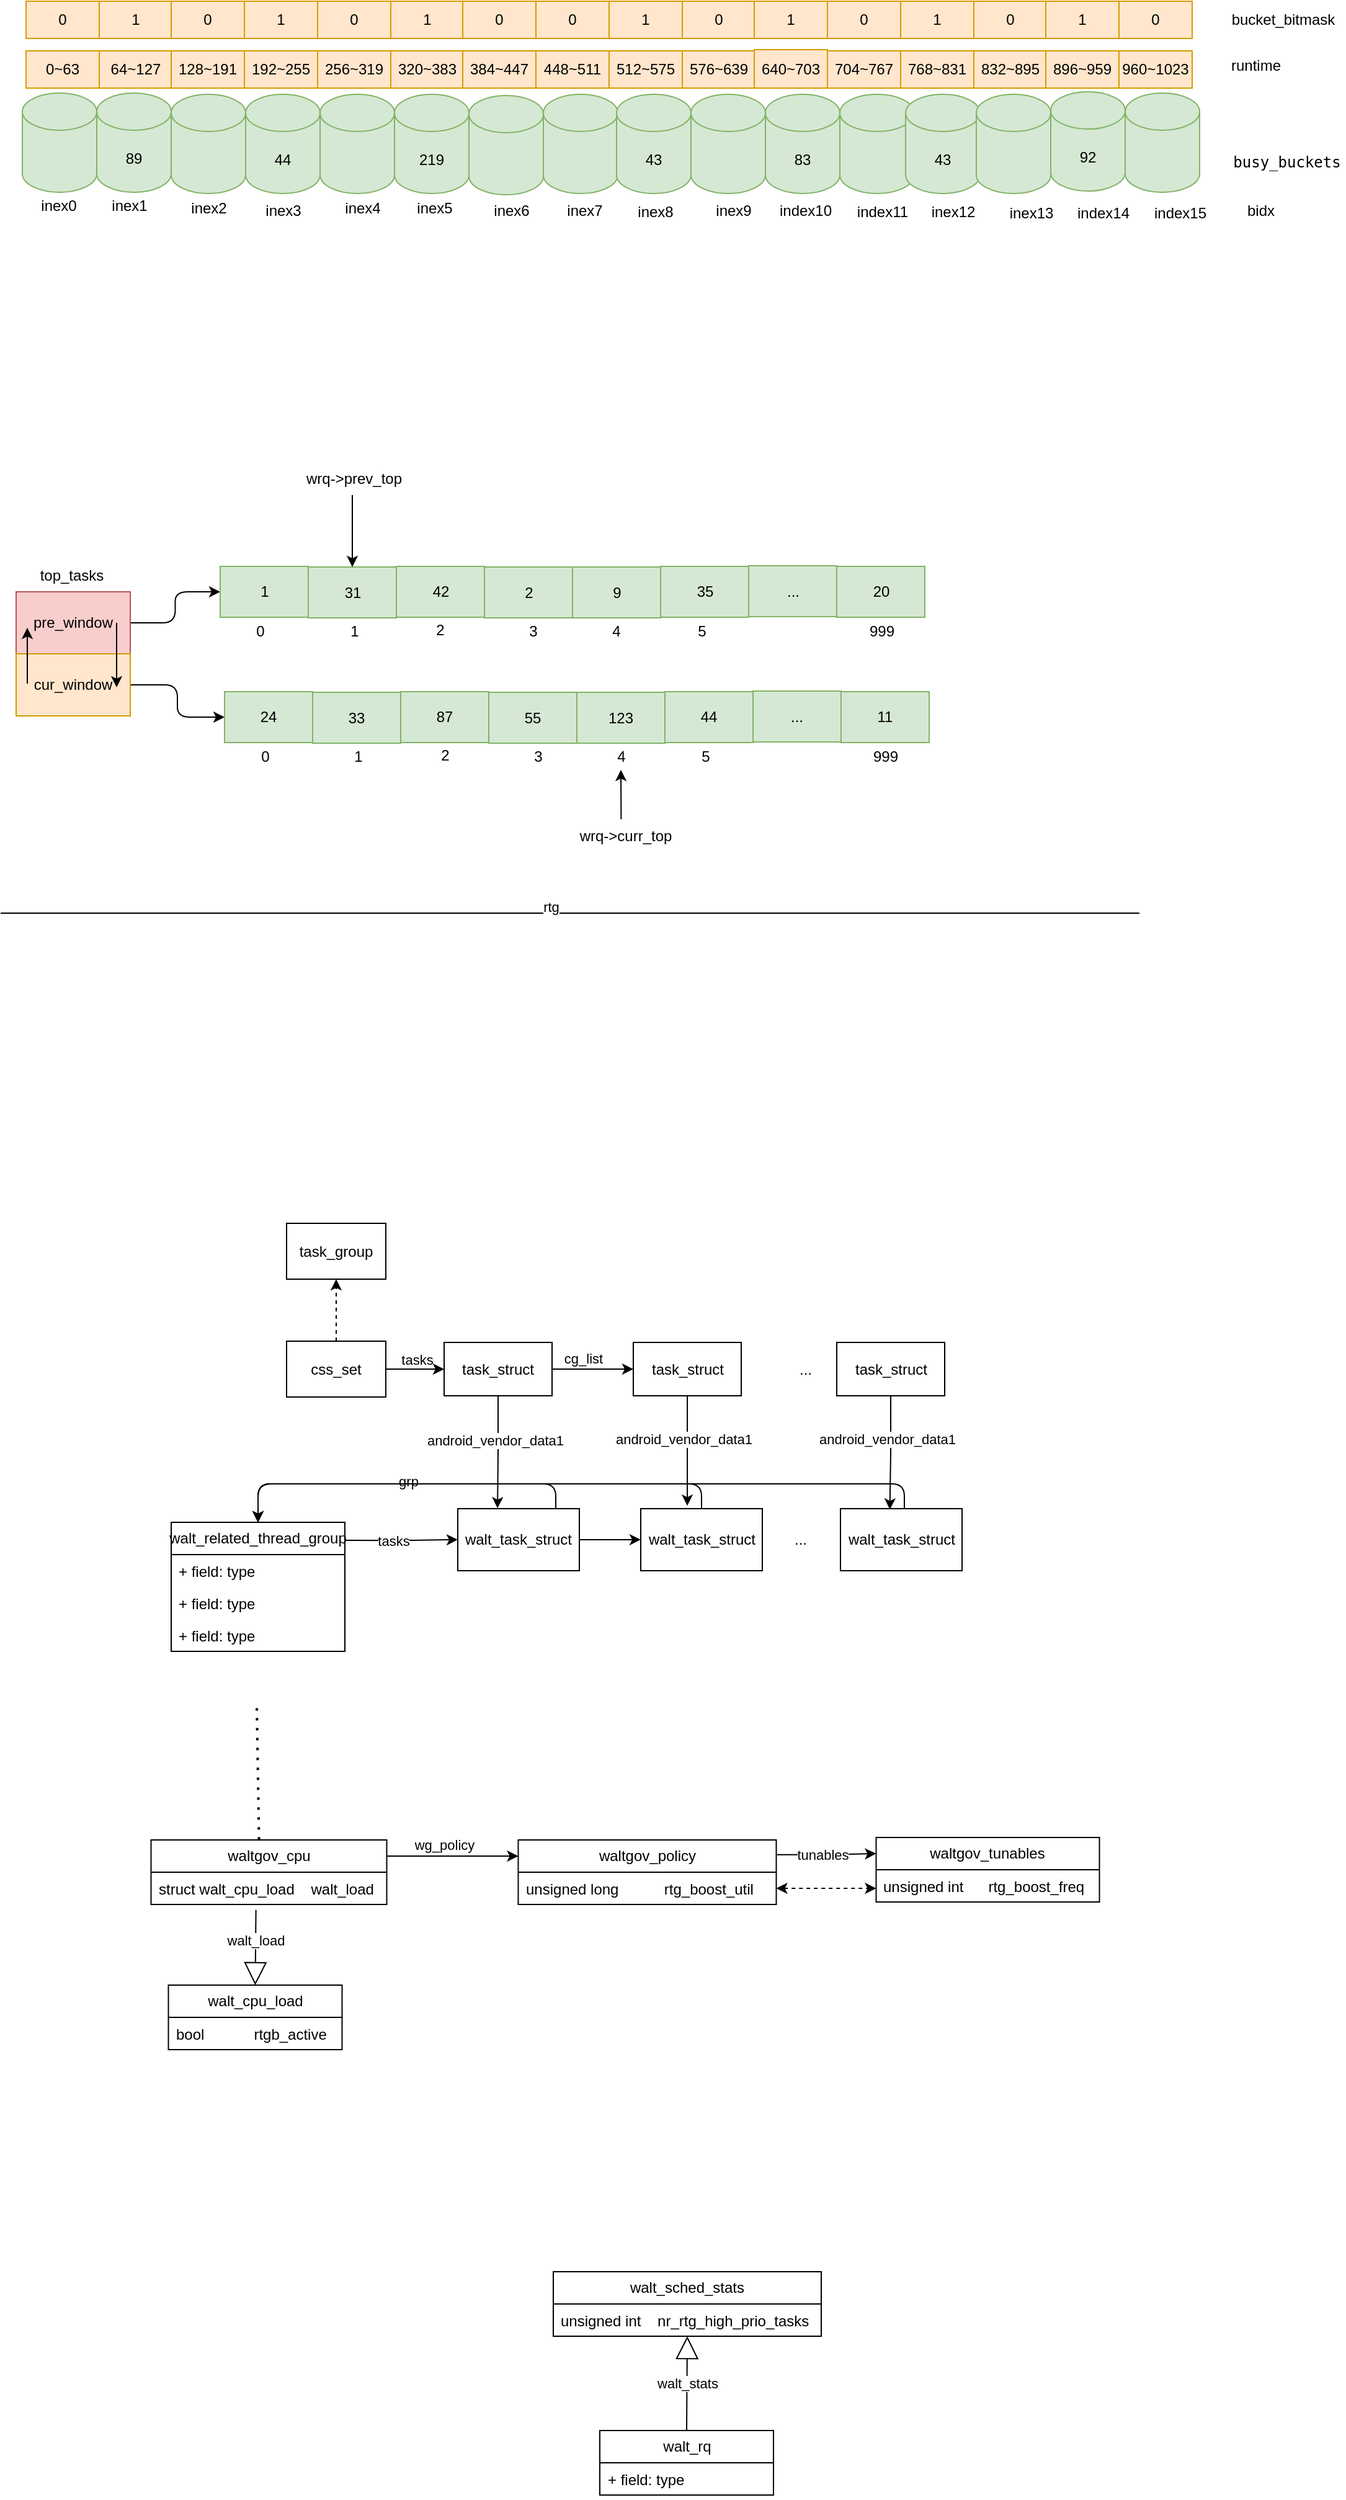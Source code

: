 <mxfile version="25.0.1">
  <diagram name="第 1 页" id="vafPdIi_Th9FfxXMxZau">
    <mxGraphModel dx="1341" dy="524" grid="0" gridSize="10" guides="1" tooltips="1" connect="1" arrows="1" fold="1" page="0" pageScale="1" pageWidth="827" pageHeight="1169" math="0" shadow="0">
      <root>
        <mxCell id="0" />
        <mxCell id="1" parent="0" />
        <mxCell id="jKALueb9ZFtD-8lrNwtj-2" value="" style="shape=cylinder3;whiteSpace=wrap;html=1;boundedLbl=1;backgroundOutline=1;size=15;fillColor=#d5e8d4;strokeColor=#82b366;" parent="1" vertex="1">
          <mxGeometry x="-78" y="185" width="60" height="80" as="geometry" />
        </mxCell>
        <mxCell id="jKALueb9ZFtD-8lrNwtj-3" value="89" style="shape=cylinder3;whiteSpace=wrap;html=1;boundedLbl=1;backgroundOutline=1;size=15;fillColor=#d5e8d4;strokeColor=#82b366;" parent="1" vertex="1">
          <mxGeometry x="-18" y="185" width="60" height="80" as="geometry" />
        </mxCell>
        <mxCell id="jKALueb9ZFtD-8lrNwtj-4" value="" style="shape=cylinder3;whiteSpace=wrap;html=1;boundedLbl=1;backgroundOutline=1;size=15;fillColor=#d5e8d4;strokeColor=#82b366;" parent="1" vertex="1">
          <mxGeometry x="42" y="186" width="60" height="80" as="geometry" />
        </mxCell>
        <mxCell id="jKALueb9ZFtD-8lrNwtj-5" value="44" style="shape=cylinder3;whiteSpace=wrap;html=1;boundedLbl=1;backgroundOutline=1;size=15;fillColor=#d5e8d4;strokeColor=#82b366;" parent="1" vertex="1">
          <mxGeometry x="102" y="186" width="60" height="80" as="geometry" />
        </mxCell>
        <mxCell id="jKALueb9ZFtD-8lrNwtj-6" value="" style="shape=cylinder3;whiteSpace=wrap;html=1;boundedLbl=1;backgroundOutline=1;size=15;fillColor=#d5e8d4;strokeColor=#82b366;" parent="1" vertex="1">
          <mxGeometry x="162" y="186" width="60" height="80" as="geometry" />
        </mxCell>
        <mxCell id="jKALueb9ZFtD-8lrNwtj-7" value="219" style="shape=cylinder3;whiteSpace=wrap;html=1;boundedLbl=1;backgroundOutline=1;size=15;fillColor=#d5e8d4;strokeColor=#82b366;" parent="1" vertex="1">
          <mxGeometry x="222" y="186" width="60" height="80" as="geometry" />
        </mxCell>
        <mxCell id="jKALueb9ZFtD-8lrNwtj-8" value="" style="shape=cylinder3;whiteSpace=wrap;html=1;boundedLbl=1;backgroundOutline=1;size=15;fillColor=#d5e8d4;strokeColor=#82b366;" parent="1" vertex="1">
          <mxGeometry x="282" y="187" width="60" height="80" as="geometry" />
        </mxCell>
        <mxCell id="jKALueb9ZFtD-8lrNwtj-9" value="" style="shape=cylinder3;whiteSpace=wrap;html=1;boundedLbl=1;backgroundOutline=1;size=15;fillColor=#d5e8d4;strokeColor=#82b366;" parent="1" vertex="1">
          <mxGeometry x="342" y="186" width="60" height="80" as="geometry" />
        </mxCell>
        <mxCell id="jKALueb9ZFtD-8lrNwtj-10" value="43" style="shape=cylinder3;whiteSpace=wrap;html=1;boundedLbl=1;backgroundOutline=1;size=15;fillColor=#d5e8d4;strokeColor=#82b366;" parent="1" vertex="1">
          <mxGeometry x="401" y="186" width="60" height="80" as="geometry" />
        </mxCell>
        <mxCell id="jKALueb9ZFtD-8lrNwtj-11" value="" style="shape=cylinder3;whiteSpace=wrap;html=1;boundedLbl=1;backgroundOutline=1;size=15;fillColor=#d5e8d4;strokeColor=#82b366;" parent="1" vertex="1">
          <mxGeometry x="461" y="186" width="60" height="80" as="geometry" />
        </mxCell>
        <mxCell id="jKALueb9ZFtD-8lrNwtj-12" value="83" style="shape=cylinder3;whiteSpace=wrap;html=1;boundedLbl=1;backgroundOutline=1;size=15;fillColor=#d5e8d4;strokeColor=#82b366;" parent="1" vertex="1">
          <mxGeometry x="521" y="186" width="60" height="80" as="geometry" />
        </mxCell>
        <mxCell id="jKALueb9ZFtD-8lrNwtj-13" value="" style="shape=cylinder3;whiteSpace=wrap;html=1;boundedLbl=1;backgroundOutline=1;size=15;fillColor=#d5e8d4;strokeColor=#82b366;" parent="1" vertex="1">
          <mxGeometry x="581" y="186" width="60" height="80" as="geometry" />
        </mxCell>
        <mxCell id="jKALueb9ZFtD-8lrNwtj-14" value="0" style="rounded=0;whiteSpace=wrap;html=1;fillColor=#ffe6cc;strokeColor=#d79b00;" parent="1" vertex="1">
          <mxGeometry x="-75" y="111" width="59" height="30" as="geometry" />
        </mxCell>
        <mxCell id="jKALueb9ZFtD-8lrNwtj-15" value="1" style="rounded=0;whiteSpace=wrap;html=1;fillColor=#ffe6cc;strokeColor=#d79b00;" parent="1" vertex="1">
          <mxGeometry x="-16" y="111" width="59" height="30" as="geometry" />
        </mxCell>
        <mxCell id="jKALueb9ZFtD-8lrNwtj-16" value="0" style="rounded=0;whiteSpace=wrap;html=1;fillColor=#ffe6cc;strokeColor=#d79b00;" parent="1" vertex="1">
          <mxGeometry x="42" y="111" width="59" height="30" as="geometry" />
        </mxCell>
        <mxCell id="jKALueb9ZFtD-8lrNwtj-17" value="1" style="rounded=0;whiteSpace=wrap;html=1;fillColor=#ffe6cc;strokeColor=#d79b00;" parent="1" vertex="1">
          <mxGeometry x="101" y="111" width="59" height="30" as="geometry" />
        </mxCell>
        <mxCell id="jKALueb9ZFtD-8lrNwtj-18" value="0" style="rounded=0;whiteSpace=wrap;html=1;fillColor=#ffe6cc;strokeColor=#d79b00;" parent="1" vertex="1">
          <mxGeometry x="160" y="111" width="59" height="30" as="geometry" />
        </mxCell>
        <mxCell id="jKALueb9ZFtD-8lrNwtj-19" value="1" style="rounded=0;whiteSpace=wrap;html=1;fillColor=#ffe6cc;strokeColor=#d79b00;" parent="1" vertex="1">
          <mxGeometry x="219" y="111" width="59" height="30" as="geometry" />
        </mxCell>
        <mxCell id="jKALueb9ZFtD-8lrNwtj-20" value="0" style="rounded=0;whiteSpace=wrap;html=1;fillColor=#ffe6cc;strokeColor=#d79b00;" parent="1" vertex="1">
          <mxGeometry x="277" y="111" width="59" height="30" as="geometry" />
        </mxCell>
        <mxCell id="jKALueb9ZFtD-8lrNwtj-21" value="0" style="rounded=0;whiteSpace=wrap;html=1;fillColor=#ffe6cc;strokeColor=#d79b00;" parent="1" vertex="1">
          <mxGeometry x="336" y="111" width="59" height="30" as="geometry" />
        </mxCell>
        <mxCell id="jKALueb9ZFtD-8lrNwtj-22" value="1" style="rounded=0;whiteSpace=wrap;html=1;fillColor=#ffe6cc;strokeColor=#d79b00;" parent="1" vertex="1">
          <mxGeometry x="395" y="111" width="59" height="30" as="geometry" />
        </mxCell>
        <mxCell id="jKALueb9ZFtD-8lrNwtj-23" value="0" style="rounded=0;whiteSpace=wrap;html=1;fillColor=#ffe6cc;strokeColor=#d79b00;" parent="1" vertex="1">
          <mxGeometry x="454" y="111" width="59" height="30" as="geometry" />
        </mxCell>
        <mxCell id="jKALueb9ZFtD-8lrNwtj-24" value="1" style="rounded=0;whiteSpace=wrap;html=1;fillColor=#ffe6cc;strokeColor=#d79b00;" parent="1" vertex="1">
          <mxGeometry x="512" y="111" width="59" height="30" as="geometry" />
        </mxCell>
        <mxCell id="jKALueb9ZFtD-8lrNwtj-25" value="0" style="rounded=0;whiteSpace=wrap;html=1;fillColor=#ffe6cc;strokeColor=#d79b00;" parent="1" vertex="1">
          <mxGeometry x="571" y="111" width="59" height="30" as="geometry" />
        </mxCell>
        <mxCell id="jKALueb9ZFtD-8lrNwtj-26" value="inex0" style="text;html=1;align=center;verticalAlign=middle;resizable=0;points=[];autosize=1;strokeColor=none;fillColor=none;" parent="1" vertex="1">
          <mxGeometry x="-73" y="263" width="47" height="26" as="geometry" />
        </mxCell>
        <mxCell id="jKALueb9ZFtD-8lrNwtj-27" value="inex1" style="text;html=1;align=center;verticalAlign=middle;resizable=0;points=[];autosize=1;strokeColor=none;fillColor=none;" parent="1" vertex="1">
          <mxGeometry x="-16" y="263" width="47" height="26" as="geometry" />
        </mxCell>
        <mxCell id="jKALueb9ZFtD-8lrNwtj-28" value="inex2" style="text;html=1;align=center;verticalAlign=middle;resizable=0;points=[];autosize=1;strokeColor=none;fillColor=none;" parent="1" vertex="1">
          <mxGeometry x="48" y="265" width="47" height="26" as="geometry" />
        </mxCell>
        <mxCell id="jKALueb9ZFtD-8lrNwtj-29" value="inex3" style="text;html=1;align=center;verticalAlign=middle;resizable=0;points=[];autosize=1;strokeColor=none;fillColor=none;" parent="1" vertex="1">
          <mxGeometry x="108.5" y="267" width="47" height="26" as="geometry" />
        </mxCell>
        <mxCell id="jKALueb9ZFtD-8lrNwtj-30" value="inex4" style="text;html=1;align=center;verticalAlign=middle;resizable=0;points=[];autosize=1;strokeColor=none;fillColor=none;" parent="1" vertex="1">
          <mxGeometry x="172" y="265" width="47" height="26" as="geometry" />
        </mxCell>
        <mxCell id="jKALueb9ZFtD-8lrNwtj-31" value="inex5" style="text;html=1;align=center;verticalAlign=middle;resizable=0;points=[];autosize=1;strokeColor=none;fillColor=none;" parent="1" vertex="1">
          <mxGeometry x="230" y="265" width="47" height="26" as="geometry" />
        </mxCell>
        <mxCell id="jKALueb9ZFtD-8lrNwtj-32" value="inex6" style="text;html=1;align=center;verticalAlign=middle;resizable=0;points=[];autosize=1;strokeColor=none;fillColor=none;" parent="1" vertex="1">
          <mxGeometry x="292" y="267" width="47" height="26" as="geometry" />
        </mxCell>
        <mxCell id="jKALueb9ZFtD-8lrNwtj-33" value="inex7" style="text;html=1;align=center;verticalAlign=middle;resizable=0;points=[];autosize=1;strokeColor=none;fillColor=none;" parent="1" vertex="1">
          <mxGeometry x="351" y="267" width="47" height="26" as="geometry" />
        </mxCell>
        <mxCell id="jKALueb9ZFtD-8lrNwtj-34" value="inex8" style="text;html=1;align=center;verticalAlign=middle;resizable=0;points=[];autosize=1;strokeColor=none;fillColor=none;" parent="1" vertex="1">
          <mxGeometry x="408.5" y="268" width="47" height="26" as="geometry" />
        </mxCell>
        <mxCell id="jKALueb9ZFtD-8lrNwtj-35" value="inex9" style="text;html=1;align=center;verticalAlign=middle;resizable=0;points=[];autosize=1;strokeColor=none;fillColor=none;" parent="1" vertex="1">
          <mxGeometry x="471" y="267" width="47" height="26" as="geometry" />
        </mxCell>
        <mxCell id="jKALueb9ZFtD-8lrNwtj-36" value="index10" style="text;html=1;align=center;verticalAlign=middle;resizable=0;points=[];autosize=1;strokeColor=none;fillColor=none;" parent="1" vertex="1">
          <mxGeometry x="522.5" y="267" width="60" height="26" as="geometry" />
        </mxCell>
        <mxCell id="jKALueb9ZFtD-8lrNwtj-37" value="index11" style="text;html=1;align=center;verticalAlign=middle;resizable=0;points=[];autosize=1;strokeColor=none;fillColor=none;" parent="1" vertex="1">
          <mxGeometry x="585" y="268" width="59" height="26" as="geometry" />
        </mxCell>
        <mxCell id="jKALueb9ZFtD-8lrNwtj-38" value="&lt;div data-docx-has-block-data=&quot;false&quot; data-lark-html-role=&quot;root&quot; data-page-id=&quot;NbrwdDbTHoJfUyxWMgtc8Vj1nZb&quot;&gt;&lt;div class=&quot;old-record-id-FxbedudzKozO3CxPitucTAfgny4&quot; style=&quot;white-space-collapse: preserve;&quot;&gt;bucket_bitmask&lt;/div&gt;&lt;/div&gt;&lt;span class=&quot;lark-record-clipboard&quot; data-lark-record-format=&quot;docx/text&quot; data-lark-record-data=&quot;{&amp;quot;rootId&amp;quot;:&amp;quot;NbrwdDbTHoJfUyxWMgtc8Vj1nZb&amp;quot;,&amp;quot;text&amp;quot;:{&amp;quot;initialAttributedTexts&amp;quot;:{&amp;quot;text&amp;quot;:{&amp;quot;0&amp;quot;:&amp;quot;bucket_bitmask&amp;quot;},&amp;quot;attribs&amp;quot;:{&amp;quot;0&amp;quot;:&amp;quot;*0+e&amp;quot;}},&amp;quot;apool&amp;quot;:{&amp;quot;numToAttrib&amp;quot;:{&amp;quot;0&amp;quot;:[&amp;quot;author&amp;quot;,&amp;quot;7205516225223376900&amp;quot;]},&amp;quot;nextNum&amp;quot;:1}},&amp;quot;type&amp;quot;:&amp;quot;text&amp;quot;,&amp;quot;referenceRecordMap&amp;quot;:{},&amp;quot;extra&amp;quot;:{&amp;quot;channel&amp;quot;:&amp;quot;saas&amp;quot;,&amp;quot;pasteRandomId&amp;quot;:&amp;quot;f2d94af1-3a29-4007-8d8e-e47a1c1b359d&amp;quot;,&amp;quot;mention_page_title&amp;quot;:{},&amp;quot;external_mention_url&amp;quot;:{}},&amp;quot;isKeepQuoteContainer&amp;quot;:false,&amp;quot;isFromCode&amp;quot;:true,&amp;quot;selection&amp;quot;:[{&amp;quot;id&amp;quot;:113,&amp;quot;type&amp;quot;:&amp;quot;text&amp;quot;,&amp;quot;selection&amp;quot;:{&amp;quot;start&amp;quot;:115,&amp;quot;end&amp;quot;:129},&amp;quot;recordId&amp;quot;:&amp;quot;FxbedudzKozO3CxPitucTAfgny4&amp;quot;}],&amp;quot;payloadMap&amp;quot;:{},&amp;quot;isCut&amp;quot;:false}&quot;&gt;&lt;/span&gt;" style="text;html=1;align=center;verticalAlign=middle;resizable=0;points=[];autosize=1;strokeColor=none;fillColor=none;" parent="1" vertex="1">
          <mxGeometry x="887" y="113" width="101" height="26" as="geometry" />
        </mxCell>
        <mxCell id="jKALueb9ZFtD-8lrNwtj-39" value="&lt;div data-docx-has-block-data=&quot;false&quot; data-lark-html-role=&quot;root&quot; data-page-id=&quot;NbrwdDbTHoJfUyxWMgtc8Vj1nZb&quot;&gt;&lt;div class=&quot;old-record-id-FOOcdUoX9oQdxqxtpa0cHusLnOg&quot;&gt;&lt;code&gt;busy_buckets&lt;/code&gt;&lt;/div&gt;&lt;/div&gt;&lt;span class=&quot;lark-record-clipboard&quot; data-lark-record-format=&quot;docx/text&quot; data-lark-record-data=&quot;{&amp;quot;rootId&amp;quot;:&amp;quot;NbrwdDbTHoJfUyxWMgtc8Vj1nZb&amp;quot;,&amp;quot;text&amp;quot;:{&amp;quot;initialAttributedTexts&amp;quot;:{&amp;quot;text&amp;quot;:{&amp;quot;0&amp;quot;:&amp;quot;busy_buckets&amp;quot;},&amp;quot;attribs&amp;quot;:{&amp;quot;0&amp;quot;:&amp;quot;*0*1+c&amp;quot;}},&amp;quot;apool&amp;quot;:{&amp;quot;numToAttrib&amp;quot;:{&amp;quot;0&amp;quot;:[&amp;quot;author&amp;quot;,&amp;quot;7205516225223376900&amp;quot;],&amp;quot;1&amp;quot;:[&amp;quot;inlineCode&amp;quot;,&amp;quot;true&amp;quot;]},&amp;quot;nextNum&amp;quot;:2}},&amp;quot;type&amp;quot;:&amp;quot;text&amp;quot;,&amp;quot;referenceRecordMap&amp;quot;:{},&amp;quot;extra&amp;quot;:{&amp;quot;channel&amp;quot;:&amp;quot;saas&amp;quot;,&amp;quot;pasteRandomId&amp;quot;:&amp;quot;4268ee7f-412e-4681-b630-83956261017d&amp;quot;,&amp;quot;mention_page_title&amp;quot;:{},&amp;quot;external_mention_url&amp;quot;:{}},&amp;quot;isKeepQuoteContainer&amp;quot;:false,&amp;quot;isFromCode&amp;quot;:false,&amp;quot;selection&amp;quot;:[{&amp;quot;id&amp;quot;:27,&amp;quot;type&amp;quot;:&amp;quot;text&amp;quot;,&amp;quot;selection&amp;quot;:{&amp;quot;start&amp;quot;:29,&amp;quot;end&amp;quot;:41},&amp;quot;recordId&amp;quot;:&amp;quot;FOOcdUoX9oQdxqxtpa0cHusLnOg&amp;quot;}],&amp;quot;payloadMap&amp;quot;:{},&amp;quot;isCut&amp;quot;:false}&quot;&gt;&lt;/span&gt;" style="text;html=1;align=center;verticalAlign=middle;resizable=0;points=[];autosize=1;strokeColor=none;fillColor=none;" parent="1" vertex="1">
          <mxGeometry x="893" y="228" width="95" height="26" as="geometry" />
        </mxCell>
        <mxCell id="jKALueb9ZFtD-8lrNwtj-40" value="0~63" style="rounded=0;whiteSpace=wrap;html=1;fillColor=#ffe6cc;strokeColor=#d79b00;" parent="1" vertex="1">
          <mxGeometry x="-75" y="151" width="59" height="30" as="geometry" />
        </mxCell>
        <mxCell id="jKALueb9ZFtD-8lrNwtj-41" value="64~127" style="rounded=0;whiteSpace=wrap;html=1;fillColor=#ffe6cc;strokeColor=#d79b00;" parent="1" vertex="1">
          <mxGeometry x="-16" y="151" width="59" height="30" as="geometry" />
        </mxCell>
        <mxCell id="jKALueb9ZFtD-8lrNwtj-42" value="128~191" style="rounded=0;whiteSpace=wrap;html=1;fillColor=#ffe6cc;strokeColor=#d79b00;" parent="1" vertex="1">
          <mxGeometry x="42" y="151" width="59" height="30" as="geometry" />
        </mxCell>
        <mxCell id="jKALueb9ZFtD-8lrNwtj-43" value="192~255" style="rounded=0;whiteSpace=wrap;html=1;fillColor=#ffe6cc;strokeColor=#d79b00;" parent="1" vertex="1">
          <mxGeometry x="101" y="151" width="59" height="30" as="geometry" />
        </mxCell>
        <mxCell id="jKALueb9ZFtD-8lrNwtj-44" value="256~319" style="rounded=0;whiteSpace=wrap;html=1;fillColor=#ffe6cc;strokeColor=#d79b00;" parent="1" vertex="1">
          <mxGeometry x="160" y="151" width="59" height="30" as="geometry" />
        </mxCell>
        <mxCell id="jKALueb9ZFtD-8lrNwtj-45" value="320~383" style="rounded=0;whiteSpace=wrap;html=1;fillColor=#ffe6cc;strokeColor=#d79b00;" parent="1" vertex="1">
          <mxGeometry x="219" y="151" width="59" height="30" as="geometry" />
        </mxCell>
        <mxCell id="jKALueb9ZFtD-8lrNwtj-46" value="384~447" style="rounded=0;whiteSpace=wrap;html=1;fillColor=#ffe6cc;strokeColor=#d79b00;" parent="1" vertex="1">
          <mxGeometry x="277" y="151" width="59" height="30" as="geometry" />
        </mxCell>
        <mxCell id="jKALueb9ZFtD-8lrNwtj-47" value="448~511" style="rounded=0;whiteSpace=wrap;html=1;fillColor=#ffe6cc;strokeColor=#d79b00;" parent="1" vertex="1">
          <mxGeometry x="336" y="151" width="59" height="30" as="geometry" />
        </mxCell>
        <mxCell id="jKALueb9ZFtD-8lrNwtj-48" value="512~575" style="rounded=0;whiteSpace=wrap;html=1;fillColor=#ffe6cc;strokeColor=#d79b00;" parent="1" vertex="1">
          <mxGeometry x="395" y="151" width="59" height="30" as="geometry" />
        </mxCell>
        <mxCell id="jKALueb9ZFtD-8lrNwtj-49" value="576~639" style="rounded=0;whiteSpace=wrap;html=1;fillColor=#ffe6cc;strokeColor=#d79b00;" parent="1" vertex="1">
          <mxGeometry x="454" y="151" width="59" height="30" as="geometry" />
        </mxCell>
        <mxCell id="jKALueb9ZFtD-8lrNwtj-50" value="640~703" style="rounded=0;whiteSpace=wrap;html=1;fillColor=#ffe6cc;strokeColor=#d79b00;" parent="1" vertex="1">
          <mxGeometry x="512" y="150" width="59" height="31" as="geometry" />
        </mxCell>
        <mxCell id="jKALueb9ZFtD-8lrNwtj-51" value="704~767" style="rounded=0;whiteSpace=wrap;html=1;fillColor=#ffe6cc;strokeColor=#d79b00;" parent="1" vertex="1">
          <mxGeometry x="571" y="151" width="59" height="30" as="geometry" />
        </mxCell>
        <mxCell id="jKALueb9ZFtD-8lrNwtj-68" value="1" style="rounded=0;whiteSpace=wrap;html=1;fillColor=#ffe6cc;strokeColor=#d79b00;" parent="1" vertex="1">
          <mxGeometry x="630" y="111" width="59" height="30" as="geometry" />
        </mxCell>
        <mxCell id="jKALueb9ZFtD-8lrNwtj-69" value="0" style="rounded=0;whiteSpace=wrap;html=1;fillColor=#ffe6cc;strokeColor=#d79b00;" parent="1" vertex="1">
          <mxGeometry x="689" y="111" width="59" height="30" as="geometry" />
        </mxCell>
        <mxCell id="jKALueb9ZFtD-8lrNwtj-70" value="1" style="rounded=0;whiteSpace=wrap;html=1;fillColor=#ffe6cc;strokeColor=#d79b00;" parent="1" vertex="1">
          <mxGeometry x="747" y="111" width="59" height="30" as="geometry" />
        </mxCell>
        <mxCell id="jKALueb9ZFtD-8lrNwtj-71" value="0" style="rounded=0;whiteSpace=wrap;html=1;fillColor=#ffe6cc;strokeColor=#d79b00;" parent="1" vertex="1">
          <mxGeometry x="806" y="111" width="59" height="30" as="geometry" />
        </mxCell>
        <mxCell id="jKALueb9ZFtD-8lrNwtj-72" value="768~831" style="rounded=0;whiteSpace=wrap;html=1;fillColor=#ffe6cc;strokeColor=#d79b00;" parent="1" vertex="1">
          <mxGeometry x="630" y="151" width="59" height="30" as="geometry" />
        </mxCell>
        <mxCell id="jKALueb9ZFtD-8lrNwtj-73" value="832~895" style="rounded=0;whiteSpace=wrap;html=1;fillColor=#ffe6cc;strokeColor=#d79b00;" parent="1" vertex="1">
          <mxGeometry x="689" y="151" width="59" height="30" as="geometry" />
        </mxCell>
        <mxCell id="jKALueb9ZFtD-8lrNwtj-74" value="896~959" style="rounded=0;whiteSpace=wrap;html=1;fillColor=#ffe6cc;strokeColor=#d79b00;" parent="1" vertex="1">
          <mxGeometry x="747" y="151" width="59" height="30" as="geometry" />
        </mxCell>
        <mxCell id="jKALueb9ZFtD-8lrNwtj-75" value="960~1023" style="rounded=0;whiteSpace=wrap;html=1;fillColor=#ffe6cc;strokeColor=#d79b00;" parent="1" vertex="1">
          <mxGeometry x="806" y="151" width="59" height="30" as="geometry" />
        </mxCell>
        <mxCell id="jKALueb9ZFtD-8lrNwtj-76" value="43" style="shape=cylinder3;whiteSpace=wrap;html=1;boundedLbl=1;backgroundOutline=1;size=15;fillColor=#d5e8d4;strokeColor=#82b366;" parent="1" vertex="1">
          <mxGeometry x="634" y="186" width="60" height="80" as="geometry" />
        </mxCell>
        <mxCell id="jKALueb9ZFtD-8lrNwtj-77" value="" style="shape=cylinder3;whiteSpace=wrap;html=1;boundedLbl=1;backgroundOutline=1;size=15;fillColor=#d5e8d4;strokeColor=#82b366;" parent="1" vertex="1">
          <mxGeometry x="691" y="186" width="60" height="80" as="geometry" />
        </mxCell>
        <mxCell id="jKALueb9ZFtD-8lrNwtj-78" value="92" style="shape=cylinder3;whiteSpace=wrap;html=1;boundedLbl=1;backgroundOutline=1;size=15;fillColor=#d5e8d4;strokeColor=#82b366;" parent="1" vertex="1">
          <mxGeometry x="751" y="184" width="60" height="80" as="geometry" />
        </mxCell>
        <mxCell id="jKALueb9ZFtD-8lrNwtj-79" value="" style="shape=cylinder3;whiteSpace=wrap;html=1;boundedLbl=1;backgroundOutline=1;size=15;fillColor=#d5e8d4;strokeColor=#82b366;" parent="1" vertex="1">
          <mxGeometry x="811" y="185" width="60" height="80" as="geometry" />
        </mxCell>
        <mxCell id="jKALueb9ZFtD-8lrNwtj-80" value="inex12" style="text;html=1;align=center;verticalAlign=middle;resizable=0;points=[];autosize=1;strokeColor=none;fillColor=none;" parent="1" vertex="1">
          <mxGeometry x="645.5" y="268" width="53" height="26" as="geometry" />
        </mxCell>
        <mxCell id="jKALueb9ZFtD-8lrNwtj-81" value="inex13" style="text;html=1;align=center;verticalAlign=middle;resizable=0;points=[];autosize=1;strokeColor=none;fillColor=none;" parent="1" vertex="1">
          <mxGeometry x="708" y="269" width="53" height="26" as="geometry" />
        </mxCell>
        <mxCell id="jKALueb9ZFtD-8lrNwtj-82" value="index14" style="text;html=1;align=center;verticalAlign=middle;resizable=0;points=[];autosize=1;strokeColor=none;fillColor=none;" parent="1" vertex="1">
          <mxGeometry x="762.5" y="269" width="60" height="26" as="geometry" />
        </mxCell>
        <mxCell id="jKALueb9ZFtD-8lrNwtj-83" value="index15" style="text;html=1;align=center;verticalAlign=middle;resizable=0;points=[];autosize=1;strokeColor=none;fillColor=none;" parent="1" vertex="1">
          <mxGeometry x="825" y="269" width="60" height="26" as="geometry" />
        </mxCell>
        <mxCell id="jKALueb9ZFtD-8lrNwtj-84" value="&lt;div data-docx-has-block-data=&quot;false&quot; data-lark-html-role=&quot;root&quot; data-page-id=&quot;NbrwdDbTHoJfUyxWMgtc8Vj1nZb&quot;&gt;&lt;div class=&quot;old-record-id-FxbedudzKozO3CxPitucTAfgny4&quot; style=&quot;white-space-collapse: preserve;&quot;&gt;runtime&lt;/div&gt;&lt;/div&gt;&lt;span class=&quot;lark-record-clipboard&quot; data-lark-record-format=&quot;docx/text&quot; data-lark-record-data=&quot;{&amp;quot;rootId&amp;quot;:&amp;quot;NbrwdDbTHoJfUyxWMgtc8Vj1nZb&amp;quot;,&amp;quot;text&amp;quot;:{&amp;quot;initialAttributedTexts&amp;quot;:{&amp;quot;text&amp;quot;:{&amp;quot;0&amp;quot;:&amp;quot;bucket_bitmask&amp;quot;},&amp;quot;attribs&amp;quot;:{&amp;quot;0&amp;quot;:&amp;quot;*0+e&amp;quot;}},&amp;quot;apool&amp;quot;:{&amp;quot;numToAttrib&amp;quot;:{&amp;quot;0&amp;quot;:[&amp;quot;author&amp;quot;,&amp;quot;7205516225223376900&amp;quot;]},&amp;quot;nextNum&amp;quot;:1}},&amp;quot;type&amp;quot;:&amp;quot;text&amp;quot;,&amp;quot;referenceRecordMap&amp;quot;:{},&amp;quot;extra&amp;quot;:{&amp;quot;channel&amp;quot;:&amp;quot;saas&amp;quot;,&amp;quot;pasteRandomId&amp;quot;:&amp;quot;f2d94af1-3a29-4007-8d8e-e47a1c1b359d&amp;quot;,&amp;quot;mention_page_title&amp;quot;:{},&amp;quot;external_mention_url&amp;quot;:{}},&amp;quot;isKeepQuoteContainer&amp;quot;:false,&amp;quot;isFromCode&amp;quot;:true,&amp;quot;selection&amp;quot;:[{&amp;quot;id&amp;quot;:113,&amp;quot;type&amp;quot;:&amp;quot;text&amp;quot;,&amp;quot;selection&amp;quot;:{&amp;quot;start&amp;quot;:115,&amp;quot;end&amp;quot;:129},&amp;quot;recordId&amp;quot;:&amp;quot;FxbedudzKozO3CxPitucTAfgny4&amp;quot;}],&amp;quot;payloadMap&amp;quot;:{},&amp;quot;isCut&amp;quot;:false}&quot;&gt;&lt;/span&gt;" style="text;html=1;align=center;verticalAlign=middle;resizable=0;points=[];autosize=1;strokeColor=none;fillColor=none;" parent="1" vertex="1">
          <mxGeometry x="887" y="150" width="58" height="26" as="geometry" />
        </mxCell>
        <mxCell id="jKALueb9ZFtD-8lrNwtj-85" value="bidx" style="text;html=1;align=center;verticalAlign=middle;resizable=0;points=[];autosize=1;strokeColor=none;fillColor=none;" parent="1" vertex="1">
          <mxGeometry x="900" y="267" width="40" height="26" as="geometry" />
        </mxCell>
        <mxCell id="b6k7mkOOVutymmNWkIYR-21" style="edgeStyle=orthogonalEdgeStyle;rounded=1;orthogonalLoop=1;jettySize=auto;html=1;curved=0;" parent="1" source="b6k7mkOOVutymmNWkIYR-1" target="b6k7mkOOVutymmNWkIYR-9" edge="1">
          <mxGeometry relative="1" as="geometry" />
        </mxCell>
        <mxCell id="b6k7mkOOVutymmNWkIYR-1" value="pre_window" style="rounded=0;whiteSpace=wrap;html=1;fillColor=#f8cecc;strokeColor=#b85450;" parent="1" vertex="1">
          <mxGeometry x="-83" y="587" width="92" height="50" as="geometry" />
        </mxCell>
        <mxCell id="b6k7mkOOVutymmNWkIYR-44" style="edgeStyle=orthogonalEdgeStyle;rounded=1;orthogonalLoop=1;jettySize=auto;html=1;curved=0;" parent="1" source="b6k7mkOOVutymmNWkIYR-3" target="b6k7mkOOVutymmNWkIYR-29" edge="1">
          <mxGeometry relative="1" as="geometry" />
        </mxCell>
        <mxCell id="b6k7mkOOVutymmNWkIYR-3" value="cur_window" style="rounded=0;whiteSpace=wrap;html=1;fillColor=#ffe6cc;strokeColor=#d79b00;" parent="1" vertex="1">
          <mxGeometry x="-83" y="637" width="92" height="50" as="geometry" />
        </mxCell>
        <mxCell id="b6k7mkOOVutymmNWkIYR-4" value="top_tasks" style="text;html=1;align=center;verticalAlign=middle;whiteSpace=wrap;rounded=0;" parent="1" vertex="1">
          <mxGeometry x="-68" y="559" width="60" height="30" as="geometry" />
        </mxCell>
        <mxCell id="b6k7mkOOVutymmNWkIYR-6" value="" style="endArrow=classic;html=1;rounded=0;" parent="1" edge="1">
          <mxGeometry width="50" height="50" relative="1" as="geometry">
            <mxPoint x="-74" y="661" as="sourcePoint" />
            <mxPoint x="-74" y="616" as="targetPoint" />
          </mxGeometry>
        </mxCell>
        <mxCell id="b6k7mkOOVutymmNWkIYR-8" value="" style="endArrow=classic;html=1;rounded=0;" parent="1" edge="1">
          <mxGeometry width="50" height="50" relative="1" as="geometry">
            <mxPoint x="-2" y="612" as="sourcePoint" />
            <mxPoint x="-2" y="664" as="targetPoint" />
          </mxGeometry>
        </mxCell>
        <mxCell id="b6k7mkOOVutymmNWkIYR-9" value="1" style="rounded=0;whiteSpace=wrap;html=1;fillColor=#d5e8d4;strokeColor=#82b366;" parent="1" vertex="1">
          <mxGeometry x="81.5" y="566.5" width="71" height="41" as="geometry" />
        </mxCell>
        <mxCell id="b6k7mkOOVutymmNWkIYR-10" value="31" style="rounded=0;whiteSpace=wrap;html=1;fillColor=#d5e8d4;strokeColor=#82b366;" parent="1" vertex="1">
          <mxGeometry x="152.5" y="567" width="71" height="41" as="geometry" />
        </mxCell>
        <mxCell id="b6k7mkOOVutymmNWkIYR-11" value="42" style="rounded=0;whiteSpace=wrap;html=1;fillColor=#d5e8d4;strokeColor=#82b366;" parent="1" vertex="1">
          <mxGeometry x="223.5" y="566.5" width="71" height="41" as="geometry" />
        </mxCell>
        <mxCell id="b6k7mkOOVutymmNWkIYR-12" value="2" style="rounded=0;whiteSpace=wrap;html=1;fillColor=#d5e8d4;strokeColor=#82b366;" parent="1" vertex="1">
          <mxGeometry x="294.5" y="567" width="71" height="41" as="geometry" />
        </mxCell>
        <mxCell id="b6k7mkOOVutymmNWkIYR-17" value="9" style="rounded=0;whiteSpace=wrap;html=1;fillColor=#d5e8d4;strokeColor=#82b366;" parent="1" vertex="1">
          <mxGeometry x="365.5" y="567" width="71" height="41" as="geometry" />
        </mxCell>
        <mxCell id="b6k7mkOOVutymmNWkIYR-18" value="35" style="rounded=0;whiteSpace=wrap;html=1;fillColor=#d5e8d4;strokeColor=#82b366;" parent="1" vertex="1">
          <mxGeometry x="436.5" y="566.5" width="71" height="41" as="geometry" />
        </mxCell>
        <mxCell id="b6k7mkOOVutymmNWkIYR-19" value="..." style="rounded=0;whiteSpace=wrap;html=1;fillColor=#d5e8d4;strokeColor=#82b366;" parent="1" vertex="1">
          <mxGeometry x="507.5" y="566" width="71" height="41" as="geometry" />
        </mxCell>
        <mxCell id="b6k7mkOOVutymmNWkIYR-20" value="20" style="rounded=0;whiteSpace=wrap;html=1;fillColor=#d5e8d4;strokeColor=#82b366;" parent="1" vertex="1">
          <mxGeometry x="578.5" y="566.5" width="71" height="41" as="geometry" />
        </mxCell>
        <mxCell id="b6k7mkOOVutymmNWkIYR-22" value="0" style="text;html=1;align=center;verticalAlign=middle;whiteSpace=wrap;rounded=0;" parent="1" vertex="1">
          <mxGeometry x="101" y="608" width="26" height="22" as="geometry" />
        </mxCell>
        <mxCell id="b6k7mkOOVutymmNWkIYR-23" value="1" style="text;html=1;align=center;verticalAlign=middle;whiteSpace=wrap;rounded=0;" parent="1" vertex="1">
          <mxGeometry x="176.5" y="608" width="26" height="22" as="geometry" />
        </mxCell>
        <mxCell id="b6k7mkOOVutymmNWkIYR-24" value="2" style="text;html=1;align=center;verticalAlign=middle;whiteSpace=wrap;rounded=0;" parent="1" vertex="1">
          <mxGeometry x="246" y="607" width="26" height="22" as="geometry" />
        </mxCell>
        <mxCell id="b6k7mkOOVutymmNWkIYR-25" value="3" style="text;html=1;align=center;verticalAlign=middle;whiteSpace=wrap;rounded=0;" parent="1" vertex="1">
          <mxGeometry x="321" y="607.5" width="26" height="22" as="geometry" />
        </mxCell>
        <mxCell id="b6k7mkOOVutymmNWkIYR-26" value="4" style="text;html=1;align=center;verticalAlign=middle;whiteSpace=wrap;rounded=0;" parent="1" vertex="1">
          <mxGeometry x="388" y="607.5" width="26" height="22" as="geometry" />
        </mxCell>
        <mxCell id="b6k7mkOOVutymmNWkIYR-27" value="5" style="text;html=1;align=center;verticalAlign=middle;whiteSpace=wrap;rounded=0;" parent="1" vertex="1">
          <mxGeometry x="456.5" y="608" width="26" height="22" as="geometry" />
        </mxCell>
        <mxCell id="b6k7mkOOVutymmNWkIYR-28" value="999" style="text;html=1;align=center;verticalAlign=middle;whiteSpace=wrap;rounded=0;" parent="1" vertex="1">
          <mxGeometry x="601.5" y="608" width="26" height="22" as="geometry" />
        </mxCell>
        <mxCell id="b6k7mkOOVutymmNWkIYR-29" value="24" style="rounded=0;whiteSpace=wrap;html=1;fillColor=#d5e8d4;strokeColor=#82b366;" parent="1" vertex="1">
          <mxGeometry x="85" y="667.5" width="71" height="41" as="geometry" />
        </mxCell>
        <mxCell id="b6k7mkOOVutymmNWkIYR-30" value="33" style="rounded=0;whiteSpace=wrap;html=1;fillColor=#d5e8d4;strokeColor=#82b366;" parent="1" vertex="1">
          <mxGeometry x="156" y="668" width="71" height="41" as="geometry" />
        </mxCell>
        <mxCell id="b6k7mkOOVutymmNWkIYR-31" value="87" style="rounded=0;whiteSpace=wrap;html=1;fillColor=#d5e8d4;strokeColor=#82b366;" parent="1" vertex="1">
          <mxGeometry x="227" y="667.5" width="71" height="41" as="geometry" />
        </mxCell>
        <mxCell id="b6k7mkOOVutymmNWkIYR-32" value="55" style="rounded=0;whiteSpace=wrap;html=1;fillColor=#d5e8d4;strokeColor=#82b366;" parent="1" vertex="1">
          <mxGeometry x="298" y="668" width="71" height="41" as="geometry" />
        </mxCell>
        <mxCell id="b6k7mkOOVutymmNWkIYR-33" value="123" style="rounded=0;whiteSpace=wrap;html=1;fillColor=#d5e8d4;strokeColor=#82b366;" parent="1" vertex="1">
          <mxGeometry x="369" y="668" width="71" height="41" as="geometry" />
        </mxCell>
        <mxCell id="b6k7mkOOVutymmNWkIYR-34" value="44" style="rounded=0;whiteSpace=wrap;html=1;fillColor=#d5e8d4;strokeColor=#82b366;" parent="1" vertex="1">
          <mxGeometry x="440" y="667.5" width="71" height="41" as="geometry" />
        </mxCell>
        <mxCell id="b6k7mkOOVutymmNWkIYR-35" value="..." style="rounded=0;whiteSpace=wrap;html=1;fillColor=#d5e8d4;strokeColor=#82b366;" parent="1" vertex="1">
          <mxGeometry x="511" y="667" width="71" height="41" as="geometry" />
        </mxCell>
        <mxCell id="b6k7mkOOVutymmNWkIYR-36" value="11" style="rounded=0;whiteSpace=wrap;html=1;fillColor=#d5e8d4;strokeColor=#82b366;" parent="1" vertex="1">
          <mxGeometry x="582" y="667.5" width="71" height="41" as="geometry" />
        </mxCell>
        <mxCell id="b6k7mkOOVutymmNWkIYR-37" value="0" style="text;html=1;align=center;verticalAlign=middle;whiteSpace=wrap;rounded=0;" parent="1" vertex="1">
          <mxGeometry x="104.5" y="709" width="26" height="22" as="geometry" />
        </mxCell>
        <mxCell id="b6k7mkOOVutymmNWkIYR-38" value="1" style="text;html=1;align=center;verticalAlign=middle;whiteSpace=wrap;rounded=0;" parent="1" vertex="1">
          <mxGeometry x="180" y="709" width="26" height="22" as="geometry" />
        </mxCell>
        <mxCell id="b6k7mkOOVutymmNWkIYR-39" value="2" style="text;html=1;align=center;verticalAlign=middle;whiteSpace=wrap;rounded=0;" parent="1" vertex="1">
          <mxGeometry x="249.5" y="708" width="26" height="22" as="geometry" />
        </mxCell>
        <mxCell id="b6k7mkOOVutymmNWkIYR-40" value="3" style="text;html=1;align=center;verticalAlign=middle;whiteSpace=wrap;rounded=0;" parent="1" vertex="1">
          <mxGeometry x="324.5" y="708.5" width="26" height="22" as="geometry" />
        </mxCell>
        <mxCell id="b6k7mkOOVutymmNWkIYR-41" value="4" style="text;html=1;align=center;verticalAlign=middle;whiteSpace=wrap;rounded=0;" parent="1" vertex="1">
          <mxGeometry x="391.5" y="708.5" width="26" height="22" as="geometry" />
        </mxCell>
        <mxCell id="b6k7mkOOVutymmNWkIYR-42" value="5" style="text;html=1;align=center;verticalAlign=middle;whiteSpace=wrap;rounded=0;" parent="1" vertex="1">
          <mxGeometry x="460" y="709" width="26" height="22" as="geometry" />
        </mxCell>
        <mxCell id="b6k7mkOOVutymmNWkIYR-43" value="999" style="text;html=1;align=center;verticalAlign=middle;whiteSpace=wrap;rounded=0;" parent="1" vertex="1">
          <mxGeometry x="605" y="709" width="26" height="22" as="geometry" />
        </mxCell>
        <mxCell id="b6k7mkOOVutymmNWkIYR-45" value="" style="endArrow=classic;html=1;rounded=0;entryX=0.5;entryY=0;entryDx=0;entryDy=0;" parent="1" target="b6k7mkOOVutymmNWkIYR-10" edge="1">
          <mxGeometry width="50" height="50" relative="1" as="geometry">
            <mxPoint x="188" y="509" as="sourcePoint" />
            <mxPoint x="170" y="453" as="targetPoint" />
          </mxGeometry>
        </mxCell>
        <mxCell id="b6k7mkOOVutymmNWkIYR-46" value="wrq-&amp;gt;prev_top" style="text;html=1;align=center;verticalAlign=middle;resizable=0;points=[];autosize=1;strokeColor=none;fillColor=none;" parent="1" vertex="1">
          <mxGeometry x="141" y="483" width="95" height="26" as="geometry" />
        </mxCell>
        <mxCell id="b6k7mkOOVutymmNWkIYR-47" value="wrq-&amp;gt;curr_top" style="text;html=1;align=center;verticalAlign=middle;resizable=0;points=[];autosize=1;strokeColor=none;fillColor=none;" parent="1" vertex="1">
          <mxGeometry x="362" y="771" width="92" height="26" as="geometry" />
        </mxCell>
        <mxCell id="b6k7mkOOVutymmNWkIYR-48" value="" style="endArrow=classic;html=1;rounded=0;entryX=0.5;entryY=1;entryDx=0;entryDy=0;exitX=0.464;exitY=-0.026;exitDx=0;exitDy=0;exitPerimeter=0;" parent="1" source="b6k7mkOOVutymmNWkIYR-47" target="b6k7mkOOVutymmNWkIYR-41" edge="1">
          <mxGeometry width="50" height="50" relative="1" as="geometry">
            <mxPoint x="556" y="812" as="sourcePoint" />
            <mxPoint x="606" y="762" as="targetPoint" />
          </mxGeometry>
        </mxCell>
        <mxCell id="uccTOGb7J4sD5YN7hyvo-1" value="" style="endArrow=none;html=1;rounded=0;" parent="1" edge="1">
          <mxGeometry width="50" height="50" relative="1" as="geometry">
            <mxPoint x="-95.5" y="846" as="sourcePoint" />
            <mxPoint x="822.5" y="846" as="targetPoint" />
          </mxGeometry>
        </mxCell>
        <mxCell id="uccTOGb7J4sD5YN7hyvo-2" value="rtg" style="edgeLabel;html=1;align=center;verticalAlign=middle;resizable=0;points=[];" parent="uccTOGb7J4sD5YN7hyvo-1" vertex="1" connectable="0">
          <mxGeometry x="-0.03" y="-3" relative="1" as="geometry">
            <mxPoint x="-2" y="-8" as="offset" />
          </mxGeometry>
        </mxCell>
        <mxCell id="uccTOGb7J4sD5YN7hyvo-8" style="edgeStyle=orthogonalEdgeStyle;rounded=0;orthogonalLoop=1;jettySize=auto;html=1;entryX=0;entryY=0.5;entryDx=0;entryDy=0;exitX=1.006;exitY=0.14;exitDx=0;exitDy=0;exitPerimeter=0;" parent="1" source="6Y1yxoXJ8vnw1N6pkK0m-64" target="uccTOGb7J4sD5YN7hyvo-7" edge="1">
          <mxGeometry relative="1" as="geometry">
            <mxPoint x="186" y="1350.97" as="sourcePoint" />
          </mxGeometry>
        </mxCell>
        <mxCell id="uccTOGb7J4sD5YN7hyvo-9" value="tasks" style="edgeLabel;html=1;align=center;verticalAlign=middle;resizable=0;points=[];" parent="uccTOGb7J4sD5YN7hyvo-8" vertex="1" connectable="0">
          <mxGeometry x="-0.161" relative="1" as="geometry">
            <mxPoint as="offset" />
          </mxGeometry>
        </mxCell>
        <mxCell id="uccTOGb7J4sD5YN7hyvo-10" style="edgeStyle=orthogonalEdgeStyle;rounded=1;orthogonalLoop=1;jettySize=auto;html=1;entryX=0.5;entryY=0;entryDx=0;entryDy=0;curved=0;" parent="1" source="uccTOGb7J4sD5YN7hyvo-7" target="6Y1yxoXJ8vnw1N6pkK0m-64" edge="1">
          <mxGeometry relative="1" as="geometry">
            <Array as="points">
              <mxPoint x="352" y="1306" />
              <mxPoint x="112" y="1306" />
            </Array>
            <mxPoint x="110" y="1325.97" as="targetPoint" />
          </mxGeometry>
        </mxCell>
        <mxCell id="uccTOGb7J4sD5YN7hyvo-11" value="grp" style="edgeLabel;html=1;align=center;verticalAlign=middle;resizable=0;points=[];" parent="uccTOGb7J4sD5YN7hyvo-10" vertex="1" connectable="0">
          <mxGeometry x="-0.05" y="2" relative="1" as="geometry">
            <mxPoint x="-1" y="-4" as="offset" />
          </mxGeometry>
        </mxCell>
        <mxCell id="uccTOGb7J4sD5YN7hyvo-13" style="edgeStyle=orthogonalEdgeStyle;rounded=0;orthogonalLoop=1;jettySize=auto;html=1;entryX=0;entryY=0.5;entryDx=0;entryDy=0;" parent="1" source="uccTOGb7J4sD5YN7hyvo-7" target="uccTOGb7J4sD5YN7hyvo-12" edge="1">
          <mxGeometry relative="1" as="geometry" />
        </mxCell>
        <mxCell id="uccTOGb7J4sD5YN7hyvo-7" value="walt_task_struct" style="html=1;whiteSpace=wrap;" parent="1" vertex="1">
          <mxGeometry x="273" y="1325.97" width="98" height="50" as="geometry" />
        </mxCell>
        <mxCell id="uccTOGb7J4sD5YN7hyvo-16" style="edgeStyle=orthogonalEdgeStyle;rounded=1;orthogonalLoop=1;jettySize=auto;html=1;entryX=0.5;entryY=0;entryDx=0;entryDy=0;exitX=0.5;exitY=0;exitDx=0;exitDy=0;curved=0;" parent="1" source="uccTOGb7J4sD5YN7hyvo-12" target="6Y1yxoXJ8vnw1N6pkK0m-64" edge="1">
          <mxGeometry relative="1" as="geometry">
            <mxPoint x="110" y="1325.97" as="targetPoint" />
          </mxGeometry>
        </mxCell>
        <mxCell id="uccTOGb7J4sD5YN7hyvo-12" value="walt_task_struct" style="html=1;whiteSpace=wrap;" parent="1" vertex="1">
          <mxGeometry x="420.5" y="1325.97" width="98" height="50" as="geometry" />
        </mxCell>
        <mxCell id="uccTOGb7J4sD5YN7hyvo-17" style="edgeStyle=orthogonalEdgeStyle;rounded=1;orthogonalLoop=1;jettySize=auto;html=1;curved=0;entryX=0.5;entryY=0;entryDx=0;entryDy=0;" parent="1" source="uccTOGb7J4sD5YN7hyvo-14" target="6Y1yxoXJ8vnw1N6pkK0m-64" edge="1">
          <mxGeometry relative="1" as="geometry">
            <mxPoint x="110" y="1325.97" as="targetPoint" />
            <Array as="points">
              <mxPoint x="633" y="1306" />
              <mxPoint x="112" y="1306" />
            </Array>
          </mxGeometry>
        </mxCell>
        <mxCell id="uccTOGb7J4sD5YN7hyvo-14" value="walt_task_struct" style="html=1;whiteSpace=wrap;" parent="1" vertex="1">
          <mxGeometry x="581.5" y="1325.97" width="98" height="50" as="geometry" />
        </mxCell>
        <mxCell id="uccTOGb7J4sD5YN7hyvo-18" value="..." style="text;html=1;align=center;verticalAlign=middle;resizable=0;points=[];autosize=1;strokeColor=none;fillColor=none;" parent="1" vertex="1">
          <mxGeometry x="535" y="1337.97" width="28" height="26" as="geometry" />
        </mxCell>
        <mxCell id="6Y1yxoXJ8vnw1N6pkK0m-4" style="edgeStyle=orthogonalEdgeStyle;rounded=0;orthogonalLoop=1;jettySize=auto;html=1;exitX=1.003;exitY=0.229;exitDx=0;exitDy=0;exitPerimeter=0;entryX=0;entryY=0.25;entryDx=0;entryDy=0;" edge="1" parent="1" source="6Y1yxoXJ8vnw1N6pkK0m-6" target="6Y1yxoXJ8vnw1N6pkK0m-10">
          <mxGeometry relative="1" as="geometry">
            <mxPoint x="361.75" y="1600" as="sourcePoint" />
            <mxPoint x="564.75" y="1599" as="targetPoint" />
          </mxGeometry>
        </mxCell>
        <mxCell id="6Y1yxoXJ8vnw1N6pkK0m-5" value="&lt;div data-docx-has-block-data=&quot;false&quot; data-lark-html-role=&quot;root&quot; data-page-id=&quot;GANMdZYFMo8oQtxkOqCcm1LFnzF&quot;&gt;&lt;div class=&quot;old-record-id-PLOfdHPPxoQFUYxtNUicikiCnRe&quot; style=&quot;white-space:pre;&quot;&gt;tunables&lt;/div&gt;&lt;/div&gt;&lt;span class=&quot;lark-record-clipboard&quot; data-lark-record-format=&quot;docx/text&quot; data-lark-record-data=&quot;{&amp;quot;rootId&amp;quot;:&amp;quot;GANMdZYFMo8oQtxkOqCcm1LFnzF&amp;quot;,&amp;quot;text&amp;quot;:{&amp;quot;initialAttributedTexts&amp;quot;:{&amp;quot;text&amp;quot;:{&amp;quot;0&amp;quot;:&amp;quot;tunables&amp;quot;},&amp;quot;attribs&amp;quot;:{&amp;quot;0&amp;quot;:&amp;quot;*0+8&amp;quot;}},&amp;quot;apool&amp;quot;:{&amp;quot;numToAttrib&amp;quot;:{&amp;quot;0&amp;quot;:[&amp;quot;author&amp;quot;,&amp;quot;7205516225223376900&amp;quot;]},&amp;quot;nextNum&amp;quot;:1}},&amp;quot;type&amp;quot;:&amp;quot;text&amp;quot;,&amp;quot;referenceRecordMap&amp;quot;:{},&amp;quot;extra&amp;quot;:{&amp;quot;channel&amp;quot;:&amp;quot;saas&amp;quot;,&amp;quot;pasteRandomId&amp;quot;:&amp;quot;3ef1203a-416b-4f5e-99b1-9d02965651e2&amp;quot;,&amp;quot;mention_page_title&amp;quot;:{},&amp;quot;external_mention_url&amp;quot;:{}},&amp;quot;isKeepQuoteContainer&amp;quot;:false,&amp;quot;isFromCode&amp;quot;:true,&amp;quot;selection&amp;quot;:[{&amp;quot;id&amp;quot;:802,&amp;quot;type&amp;quot;:&amp;quot;text&amp;quot;,&amp;quot;selection&amp;quot;:{&amp;quot;start&amp;quot;:843,&amp;quot;end&amp;quot;:851},&amp;quot;recordId&amp;quot;:&amp;quot;PLOfdHPPxoQFUYxtNUicikiCnRe&amp;quot;}],&amp;quot;payloadMap&amp;quot;:{},&amp;quot;isCut&amp;quot;:false}&quot;&gt;&lt;/span&gt;" style="edgeLabel;html=1;align=center;verticalAlign=middle;resizable=0;points=[];" vertex="1" connectable="0" parent="6Y1yxoXJ8vnw1N6pkK0m-4">
          <mxGeometry x="-0.095" relative="1" as="geometry">
            <mxPoint as="offset" />
          </mxGeometry>
        </mxCell>
        <mxCell id="6Y1yxoXJ8vnw1N6pkK0m-6" value="&lt;div data-docx-has-block-data=&quot;false&quot; data-lark-html-role=&quot;root&quot; data-page-id=&quot;GANMdZYFMo8oQtxkOqCcm1LFnzF&quot;&gt;&lt;div class=&quot;old-record-id-AIJxd3BejoKz9VxOn0Cc4Psyn4c&quot; style=&quot;white-space:pre;&quot;&gt;waltgov_policy&lt;/div&gt;&lt;/div&gt;&lt;span class=&quot;lark-record-clipboard&quot; data-lark-record-format=&quot;docx/text&quot; data-lark-record-data=&quot;{&amp;quot;rootId&amp;quot;:&amp;quot;GANMdZYFMo8oQtxkOqCcm1LFnzF&amp;quot;,&amp;quot;text&amp;quot;:{&amp;quot;initialAttributedTexts&amp;quot;:{&amp;quot;text&amp;quot;:{&amp;quot;0&amp;quot;:&amp;quot;waltgov_policy&amp;quot;},&amp;quot;attribs&amp;quot;:{&amp;quot;0&amp;quot;:&amp;quot;*0+e&amp;quot;}},&amp;quot;apool&amp;quot;:{&amp;quot;numToAttrib&amp;quot;:{&amp;quot;0&amp;quot;:[&amp;quot;author&amp;quot;,&amp;quot;7205516225223376900&amp;quot;]},&amp;quot;nextNum&amp;quot;:1}},&amp;quot;type&amp;quot;:&amp;quot;text&amp;quot;,&amp;quot;referenceRecordMap&amp;quot;:{},&amp;quot;extra&amp;quot;:{&amp;quot;channel&amp;quot;:&amp;quot;saas&amp;quot;,&amp;quot;pasteRandomId&amp;quot;:&amp;quot;7e5ff188-8479-4384-9939-ed9ee57e31e7&amp;quot;,&amp;quot;mention_page_title&amp;quot;:{},&amp;quot;external_mention_url&amp;quot;:{}},&amp;quot;isKeepQuoteContainer&amp;quot;:false,&amp;quot;isFromCode&amp;quot;:true,&amp;quot;selection&amp;quot;:[{&amp;quot;id&amp;quot;:816,&amp;quot;type&amp;quot;:&amp;quot;text&amp;quot;,&amp;quot;selection&amp;quot;:{&amp;quot;start&amp;quot;:7,&amp;quot;end&amp;quot;:21},&amp;quot;recordId&amp;quot;:&amp;quot;AIJxd3BejoKz9VxOn0Cc4Psyn4c&amp;quot;}],&amp;quot;payloadMap&amp;quot;:{},&amp;quot;isCut&amp;quot;:false}&quot;&gt;&lt;/span&gt;" style="swimlane;fontStyle=0;childLayout=stackLayout;horizontal=1;startSize=26;fillColor=none;horizontalStack=0;resizeParent=1;resizeParentMax=0;resizeLast=0;collapsible=1;marginBottom=0;whiteSpace=wrap;html=1;" vertex="1" parent="1">
          <mxGeometry x="321.75" y="1593" width="208" height="52" as="geometry" />
        </mxCell>
        <mxCell id="6Y1yxoXJ8vnw1N6pkK0m-8" value="unsigned long&amp;nbsp;&amp;nbsp;&amp;nbsp;&amp;nbsp;&amp;nbsp;&amp;nbsp;&amp;nbsp;&amp;nbsp;&amp;nbsp;&amp;nbsp; rtg_boost_util" style="text;strokeColor=none;fillColor=none;align=left;verticalAlign=top;spacingLeft=4;spacingRight=4;overflow=hidden;rotatable=0;points=[[0,0.5],[1,0.5]];portConstraint=eastwest;whiteSpace=wrap;html=1;" vertex="1" parent="6Y1yxoXJ8vnw1N6pkK0m-6">
          <mxGeometry y="26" width="208" height="26" as="geometry" />
        </mxCell>
        <mxCell id="6Y1yxoXJ8vnw1N6pkK0m-10" value="&lt;div data-docx-has-block-data=&quot;false&quot; data-lark-html-role=&quot;root&quot; data-page-id=&quot;GANMdZYFMo8oQtxkOqCcm1LFnzF&quot;&gt;&lt;div class=&quot;old-record-id-MMFadMd5Kox26uxYXzzcLUdUnAb&quot; style=&quot;white-space:pre;&quot;&gt;waltgov_tunables&lt;/div&gt;&lt;/div&gt;&lt;span class=&quot;lark-record-clipboard&quot; data-lark-record-format=&quot;docx/text&quot; data-lark-record-data=&quot;{&amp;quot;rootId&amp;quot;:&amp;quot;GANMdZYFMo8oQtxkOqCcm1LFnzF&amp;quot;,&amp;quot;text&amp;quot;:{&amp;quot;initialAttributedTexts&amp;quot;:{&amp;quot;text&amp;quot;:{&amp;quot;0&amp;quot;:&amp;quot;waltgov_tunables&amp;quot;},&amp;quot;attribs&amp;quot;:{&amp;quot;0&amp;quot;:&amp;quot;*0+g&amp;quot;}},&amp;quot;apool&amp;quot;:{&amp;quot;numToAttrib&amp;quot;:{&amp;quot;0&amp;quot;:[&amp;quot;author&amp;quot;,&amp;quot;7205516225223376900&amp;quot;]},&amp;quot;nextNum&amp;quot;:1}},&amp;quot;type&amp;quot;:&amp;quot;text&amp;quot;,&amp;quot;referenceRecordMap&amp;quot;:{},&amp;quot;extra&amp;quot;:{&amp;quot;channel&amp;quot;:&amp;quot;saas&amp;quot;,&amp;quot;pasteRandomId&amp;quot;:&amp;quot;319af00c-e2c1-4124-80e2-29c516f1ed8f&amp;quot;,&amp;quot;mention_page_title&amp;quot;:{},&amp;quot;external_mention_url&amp;quot;:{}},&amp;quot;isKeepQuoteContainer&amp;quot;:false,&amp;quot;isFromCode&amp;quot;:true,&amp;quot;selection&amp;quot;:[{&amp;quot;id&amp;quot;:818,&amp;quot;type&amp;quot;:&amp;quot;text&amp;quot;,&amp;quot;selection&amp;quot;:{&amp;quot;start&amp;quot;:7,&amp;quot;end&amp;quot;:23},&amp;quot;recordId&amp;quot;:&amp;quot;MMFadMd5Kox26uxYXzzcLUdUnAb&amp;quot;}],&amp;quot;payloadMap&amp;quot;:{},&amp;quot;isCut&amp;quot;:false}&quot;&gt;&lt;/span&gt;" style="swimlane;fontStyle=0;childLayout=stackLayout;horizontal=1;startSize=26;fillColor=none;horizontalStack=0;resizeParent=1;resizeParentMax=0;resizeLast=0;collapsible=1;marginBottom=0;whiteSpace=wrap;html=1;" vertex="1" parent="1">
          <mxGeometry x="610.25" y="1591" width="180" height="52" as="geometry" />
        </mxCell>
        <mxCell id="6Y1yxoXJ8vnw1N6pkK0m-11" value="unsigned int&amp;nbsp;&amp;nbsp;&amp;nbsp;&amp;nbsp;&amp;nbsp; rtg_boost_freq" style="text;strokeColor=none;fillColor=none;align=left;verticalAlign=top;spacingLeft=4;spacingRight=4;overflow=hidden;rotatable=0;points=[[0,0.5],[1,0.5]];portConstraint=eastwest;whiteSpace=wrap;html=1;" vertex="1" parent="6Y1yxoXJ8vnw1N6pkK0m-10">
          <mxGeometry y="26" width="180" height="26" as="geometry" />
        </mxCell>
        <mxCell id="6Y1yxoXJ8vnw1N6pkK0m-14" style="edgeStyle=orthogonalEdgeStyle;rounded=0;orthogonalLoop=1;jettySize=auto;html=1;entryX=0;entryY=0.577;entryDx=0;entryDy=0;dashed=1;entryPerimeter=0;startArrow=classic;startFill=1;" edge="1" parent="1" source="6Y1yxoXJ8vnw1N6pkK0m-8" target="6Y1yxoXJ8vnw1N6pkK0m-11">
          <mxGeometry relative="1" as="geometry">
            <mxPoint x="649.75" y="1625" as="targetPoint" />
          </mxGeometry>
        </mxCell>
        <mxCell id="6Y1yxoXJ8vnw1N6pkK0m-37" style="edgeStyle=orthogonalEdgeStyle;rounded=1;orthogonalLoop=1;jettySize=auto;html=1;entryX=0;entryY=0.25;entryDx=0;entryDy=0;curved=0;exitX=1;exitY=0.25;exitDx=0;exitDy=0;" edge="1" parent="1" source="6Y1yxoXJ8vnw1N6pkK0m-19" target="6Y1yxoXJ8vnw1N6pkK0m-6">
          <mxGeometry relative="1" as="geometry" />
        </mxCell>
        <mxCell id="6Y1yxoXJ8vnw1N6pkK0m-38" value="wg_policy" style="edgeLabel;html=1;align=center;verticalAlign=middle;resizable=0;points=[];" vertex="1" connectable="0" parent="6Y1yxoXJ8vnw1N6pkK0m-37">
          <mxGeometry x="-0.239" y="-1" relative="1" as="geometry">
            <mxPoint x="5" y="-10" as="offset" />
          </mxGeometry>
        </mxCell>
        <mxCell id="6Y1yxoXJ8vnw1N6pkK0m-19" value="waltgov_cpu" style="swimlane;fontStyle=0;childLayout=stackLayout;horizontal=1;startSize=26;fillColor=none;horizontalStack=0;resizeParent=1;resizeParentMax=0;resizeLast=0;collapsible=1;marginBottom=0;whiteSpace=wrap;html=1;" vertex="1" parent="1">
          <mxGeometry x="25.75" y="1593" width="190" height="52" as="geometry" />
        </mxCell>
        <mxCell id="6Y1yxoXJ8vnw1N6pkK0m-20" value="struct walt_cpu_load&amp;nbsp;&amp;nbsp;&amp;nbsp; walt_load" style="text;strokeColor=none;fillColor=none;align=left;verticalAlign=top;spacingLeft=4;spacingRight=4;overflow=hidden;rotatable=0;points=[[0,0.5],[1,0.5]];portConstraint=eastwest;whiteSpace=wrap;html=1;" vertex="1" parent="6Y1yxoXJ8vnw1N6pkK0m-19">
          <mxGeometry y="26" width="190" height="26" as="geometry" />
        </mxCell>
        <mxCell id="6Y1yxoXJ8vnw1N6pkK0m-23" value="walt_cpu_load" style="swimlane;fontStyle=0;childLayout=stackLayout;horizontal=1;startSize=26;fillColor=none;horizontalStack=0;resizeParent=1;resizeParentMax=0;resizeLast=0;collapsible=1;marginBottom=0;whiteSpace=wrap;html=1;" vertex="1" parent="1">
          <mxGeometry x="39.75" y="1710" width="140" height="52" as="geometry" />
        </mxCell>
        <mxCell id="6Y1yxoXJ8vnw1N6pkK0m-24" value="bool&amp;nbsp;&amp;nbsp;&amp;nbsp;&amp;nbsp;&amp;nbsp;&amp;nbsp;&amp;nbsp;&amp;nbsp;&amp;nbsp;&amp;nbsp;&amp;nbsp; rtgb_active" style="text;strokeColor=none;fillColor=none;align=left;verticalAlign=top;spacingLeft=4;spacingRight=4;overflow=hidden;rotatable=0;points=[[0,0.5],[1,0.5]];portConstraint=eastwest;whiteSpace=wrap;html=1;" vertex="1" parent="6Y1yxoXJ8vnw1N6pkK0m-23">
          <mxGeometry y="26" width="140" height="26" as="geometry" />
        </mxCell>
        <mxCell id="6Y1yxoXJ8vnw1N6pkK0m-27" value="walt_load" style="endArrow=block;endSize=16;endFill=0;html=1;rounded=1;curved=0;exitX=0.445;exitY=1.167;exitDx=0;exitDy=0;exitPerimeter=0;entryX=0.5;entryY=0;entryDx=0;entryDy=0;" edge="1" parent="1" source="6Y1yxoXJ8vnw1N6pkK0m-20" target="6Y1yxoXJ8vnw1N6pkK0m-23">
          <mxGeometry x="-0.187" width="160" relative="1" as="geometry">
            <mxPoint x="125.75" y="1649" as="sourcePoint" />
            <mxPoint x="125.75" y="1734" as="targetPoint" />
            <mxPoint as="offset" />
          </mxGeometry>
        </mxCell>
        <mxCell id="6Y1yxoXJ8vnw1N6pkK0m-28" value="walt_sched_stats" style="swimlane;fontStyle=0;childLayout=stackLayout;horizontal=1;startSize=26;fillColor=none;horizontalStack=0;resizeParent=1;resizeParentMax=0;resizeLast=0;collapsible=1;marginBottom=0;whiteSpace=wrap;html=1;" vertex="1" parent="1">
          <mxGeometry x="350" y="1941" width="216" height="52" as="geometry" />
        </mxCell>
        <mxCell id="6Y1yxoXJ8vnw1N6pkK0m-29" value="unsigned int&amp;nbsp;&amp;nbsp;&amp;nbsp; nr_rtg_high_prio_tasks" style="text;strokeColor=none;fillColor=none;align=left;verticalAlign=top;spacingLeft=4;spacingRight=4;overflow=hidden;rotatable=0;points=[[0,0.5],[1,0.5]];portConstraint=eastwest;whiteSpace=wrap;html=1;" vertex="1" parent="6Y1yxoXJ8vnw1N6pkK0m-28">
          <mxGeometry y="26" width="216" height="26" as="geometry" />
        </mxCell>
        <mxCell id="6Y1yxoXJ8vnw1N6pkK0m-32" value="walt_rq" style="swimlane;fontStyle=0;childLayout=stackLayout;horizontal=1;startSize=26;fillColor=none;horizontalStack=0;resizeParent=1;resizeParentMax=0;resizeLast=0;collapsible=1;marginBottom=0;whiteSpace=wrap;html=1;" vertex="1" parent="1">
          <mxGeometry x="387.5" y="2069" width="140" height="52" as="geometry" />
        </mxCell>
        <mxCell id="6Y1yxoXJ8vnw1N6pkK0m-33" value="+ field: type" style="text;strokeColor=none;fillColor=none;align=left;verticalAlign=top;spacingLeft=4;spacingRight=4;overflow=hidden;rotatable=0;points=[[0,0.5],[1,0.5]];portConstraint=eastwest;whiteSpace=wrap;html=1;" vertex="1" parent="6Y1yxoXJ8vnw1N6pkK0m-32">
          <mxGeometry y="26" width="140" height="26" as="geometry" />
        </mxCell>
        <mxCell id="6Y1yxoXJ8vnw1N6pkK0m-36" value="walt_stats" style="endArrow=block;endSize=16;endFill=0;html=1;rounded=0;exitX=0.5;exitY=0;exitDx=0;exitDy=0;entryX=0.5;entryY=1;entryDx=0;entryDy=0;" edge="1" parent="1" source="6Y1yxoXJ8vnw1N6pkK0m-32" target="6Y1yxoXJ8vnw1N6pkK0m-28">
          <mxGeometry width="160" relative="1" as="geometry">
            <mxPoint x="531" y="2091" as="sourcePoint" />
            <mxPoint x="458.392" y="2020.17" as="targetPoint" />
          </mxGeometry>
        </mxCell>
        <mxCell id="6Y1yxoXJ8vnw1N6pkK0m-42" style="edgeStyle=orthogonalEdgeStyle;rounded=0;orthogonalLoop=1;jettySize=auto;html=1;entryX=0.327;entryY=-0.006;entryDx=0;entryDy=0;entryPerimeter=0;" edge="1" parent="1" source="6Y1yxoXJ8vnw1N6pkK0m-39" target="uccTOGb7J4sD5YN7hyvo-7">
          <mxGeometry relative="1" as="geometry" />
        </mxCell>
        <mxCell id="6Y1yxoXJ8vnw1N6pkK0m-45" value="android_vendor_data1" style="edgeLabel;html=1;align=center;verticalAlign=middle;resizable=0;points=[];" vertex="1" connectable="0" parent="6Y1yxoXJ8vnw1N6pkK0m-42">
          <mxGeometry x="-0.366" y="-3" relative="1" as="geometry">
            <mxPoint y="7" as="offset" />
          </mxGeometry>
        </mxCell>
        <mxCell id="6Y1yxoXJ8vnw1N6pkK0m-48" style="edgeStyle=orthogonalEdgeStyle;rounded=0;orthogonalLoop=1;jettySize=auto;html=1;entryX=0;entryY=0.5;entryDx=0;entryDy=0;" edge="1" parent="1" source="6Y1yxoXJ8vnw1N6pkK0m-39" target="6Y1yxoXJ8vnw1N6pkK0m-40">
          <mxGeometry relative="1" as="geometry" />
        </mxCell>
        <mxCell id="6Y1yxoXJ8vnw1N6pkK0m-49" value="cg_list" style="edgeLabel;html=1;align=center;verticalAlign=middle;resizable=0;points=[];" vertex="1" connectable="0" parent="6Y1yxoXJ8vnw1N6pkK0m-48">
          <mxGeometry x="-0.434" y="-1" relative="1" as="geometry">
            <mxPoint x="6" y="-10" as="offset" />
          </mxGeometry>
        </mxCell>
        <mxCell id="6Y1yxoXJ8vnw1N6pkK0m-39" value="task_struct" style="html=1;whiteSpace=wrap;" vertex="1" parent="1">
          <mxGeometry x="262" y="1192" width="87" height="43" as="geometry" />
        </mxCell>
        <mxCell id="6Y1yxoXJ8vnw1N6pkK0m-40" value="task_struct" style="html=1;whiteSpace=wrap;" vertex="1" parent="1">
          <mxGeometry x="414.5" y="1192" width="87" height="43" as="geometry" />
        </mxCell>
        <mxCell id="6Y1yxoXJ8vnw1N6pkK0m-44" style="edgeStyle=orthogonalEdgeStyle;rounded=0;orthogonalLoop=1;jettySize=auto;html=1;entryX=0.406;entryY=0.014;entryDx=0;entryDy=0;entryPerimeter=0;" edge="1" parent="1" source="6Y1yxoXJ8vnw1N6pkK0m-41" target="uccTOGb7J4sD5YN7hyvo-14">
          <mxGeometry relative="1" as="geometry" />
        </mxCell>
        <mxCell id="6Y1yxoXJ8vnw1N6pkK0m-47" value="android_vendor_data1" style="edgeLabel;html=1;align=center;verticalAlign=middle;resizable=0;points=[];" vertex="1" connectable="0" parent="6Y1yxoXJ8vnw1N6pkK0m-44">
          <mxGeometry x="-0.329" y="-3" relative="1" as="geometry">
            <mxPoint y="4" as="offset" />
          </mxGeometry>
        </mxCell>
        <mxCell id="6Y1yxoXJ8vnw1N6pkK0m-41" value="task_struct" style="html=1;whiteSpace=wrap;" vertex="1" parent="1">
          <mxGeometry x="578.5" y="1192" width="87" height="43" as="geometry" />
        </mxCell>
        <mxCell id="6Y1yxoXJ8vnw1N6pkK0m-43" style="edgeStyle=orthogonalEdgeStyle;rounded=0;orthogonalLoop=1;jettySize=auto;html=1;entryX=0.383;entryY=-0.046;entryDx=0;entryDy=0;entryPerimeter=0;" edge="1" parent="1" source="6Y1yxoXJ8vnw1N6pkK0m-40" target="uccTOGb7J4sD5YN7hyvo-12">
          <mxGeometry relative="1" as="geometry" />
        </mxCell>
        <mxCell id="6Y1yxoXJ8vnw1N6pkK0m-46" value="android_vendor_data1" style="edgeLabel;html=1;align=center;verticalAlign=middle;resizable=0;points=[];" vertex="1" connectable="0" parent="6Y1yxoXJ8vnw1N6pkK0m-43">
          <mxGeometry x="-0.278" y="-3" relative="1" as="geometry">
            <mxPoint y="3" as="offset" />
          </mxGeometry>
        </mxCell>
        <mxCell id="6Y1yxoXJ8vnw1N6pkK0m-56" style="edgeStyle=orthogonalEdgeStyle;rounded=0;orthogonalLoop=1;jettySize=auto;html=1;" edge="1" parent="1" source="6Y1yxoXJ8vnw1N6pkK0m-50" target="6Y1yxoXJ8vnw1N6pkK0m-39">
          <mxGeometry relative="1" as="geometry" />
        </mxCell>
        <mxCell id="6Y1yxoXJ8vnw1N6pkK0m-57" value="tasks" style="edgeLabel;html=1;align=center;verticalAlign=middle;resizable=0;points=[];" vertex="1" connectable="0" parent="6Y1yxoXJ8vnw1N6pkK0m-56">
          <mxGeometry x="-0.642" y="-2" relative="1" as="geometry">
            <mxPoint x="16" y="-10" as="offset" />
          </mxGeometry>
        </mxCell>
        <mxCell id="6Y1yxoXJ8vnw1N6pkK0m-60" style="edgeStyle=orthogonalEdgeStyle;rounded=0;orthogonalLoop=1;jettySize=auto;html=1;entryX=0.5;entryY=1;entryDx=0;entryDy=0;dashed=1;" edge="1" parent="1" source="6Y1yxoXJ8vnw1N6pkK0m-50" target="6Y1yxoXJ8vnw1N6pkK0m-59">
          <mxGeometry relative="1" as="geometry" />
        </mxCell>
        <mxCell id="6Y1yxoXJ8vnw1N6pkK0m-50" value="css_set" style="html=1;whiteSpace=wrap;" vertex="1" parent="1">
          <mxGeometry x="135" y="1191" width="80" height="45" as="geometry" />
        </mxCell>
        <mxCell id="6Y1yxoXJ8vnw1N6pkK0m-58" value="..." style="text;html=1;align=center;verticalAlign=middle;resizable=0;points=[];autosize=1;strokeColor=none;fillColor=none;" vertex="1" parent="1">
          <mxGeometry x="538.5" y="1200.5" width="28" height="26" as="geometry" />
        </mxCell>
        <mxCell id="6Y1yxoXJ8vnw1N6pkK0m-59" value="task_group" style="html=1;whiteSpace=wrap;" vertex="1" parent="1">
          <mxGeometry x="135" y="1096" width="80" height="45" as="geometry" />
        </mxCell>
        <mxCell id="6Y1yxoXJ8vnw1N6pkK0m-63" value="" style="endArrow=none;dashed=1;html=1;dashPattern=1 3;strokeWidth=2;rounded=0;exitX=0.458;exitY=-0.006;exitDx=0;exitDy=0;exitPerimeter=0;" edge="1" parent="1" source="6Y1yxoXJ8vnw1N6pkK0m-19">
          <mxGeometry width="50" height="50" relative="1" as="geometry">
            <mxPoint x="-14" y="1378" as="sourcePoint" />
            <mxPoint x="111" y="1485" as="targetPoint" />
          </mxGeometry>
        </mxCell>
        <mxCell id="6Y1yxoXJ8vnw1N6pkK0m-64" value="&lt;div data-docx-has-block-data=&quot;false&quot; data-lark-html-role=&quot;root&quot; data-page-id=&quot;GANMdZYFMo8oQtxkOqCcm1LFnzF&quot;&gt;&lt;div class=&quot;old-record-id-SKwkdgWRVo2xUQxJyVqc0BTynRf&quot; style=&quot;white-space:pre;&quot;&gt;walt_related_thread_group&lt;/div&gt;&lt;/div&gt;&lt;span class=&quot;lark-record-clipboard&quot; data-lark-record-format=&quot;docx/text&quot; data-lark-record-data=&quot;{&amp;quot;rootId&amp;quot;:&amp;quot;GANMdZYFMo8oQtxkOqCcm1LFnzF&amp;quot;,&amp;quot;text&amp;quot;:{&amp;quot;initialAttributedTexts&amp;quot;:{&amp;quot;text&amp;quot;:{&amp;quot;0&amp;quot;:&amp;quot;walt_related_thread_group&amp;quot;},&amp;quot;attribs&amp;quot;:{&amp;quot;0&amp;quot;:&amp;quot;*0+p&amp;quot;}},&amp;quot;apool&amp;quot;:{&amp;quot;numToAttrib&amp;quot;:{&amp;quot;0&amp;quot;:[&amp;quot;author&amp;quot;,&amp;quot;7205516225223376900&amp;quot;]},&amp;quot;nextNum&amp;quot;:1}},&amp;quot;type&amp;quot;:&amp;quot;text&amp;quot;,&amp;quot;referenceRecordMap&amp;quot;:{},&amp;quot;extra&amp;quot;:{&amp;quot;channel&amp;quot;:&amp;quot;saas&amp;quot;,&amp;quot;pasteRandomId&amp;quot;:&amp;quot;ed7062ef-0281-4209-b617-8c0241b78315&amp;quot;,&amp;quot;mention_page_title&amp;quot;:{},&amp;quot;external_mention_url&amp;quot;:{}},&amp;quot;isKeepQuoteContainer&amp;quot;:false,&amp;quot;isFromCode&amp;quot;:true,&amp;quot;selection&amp;quot;:[{&amp;quot;id&amp;quot;:1760,&amp;quot;type&amp;quot;:&amp;quot;text&amp;quot;,&amp;quot;selection&amp;quot;:{&amp;quot;start&amp;quot;:42,&amp;quot;end&amp;quot;:67},&amp;quot;recordId&amp;quot;:&amp;quot;SKwkdgWRVo2xUQxJyVqc0BTynRf&amp;quot;}],&amp;quot;payloadMap&amp;quot;:{},&amp;quot;isCut&amp;quot;:false}&quot;&gt;&lt;/span&gt;" style="swimlane;fontStyle=0;childLayout=stackLayout;horizontal=1;startSize=26;fillColor=none;horizontalStack=0;resizeParent=1;resizeParentMax=0;resizeLast=0;collapsible=1;marginBottom=0;whiteSpace=wrap;html=1;" vertex="1" parent="1">
          <mxGeometry x="42" y="1337" width="140" height="104" as="geometry" />
        </mxCell>
        <mxCell id="6Y1yxoXJ8vnw1N6pkK0m-65" value="+ field: type" style="text;strokeColor=none;fillColor=none;align=left;verticalAlign=top;spacingLeft=4;spacingRight=4;overflow=hidden;rotatable=0;points=[[0,0.5],[1,0.5]];portConstraint=eastwest;whiteSpace=wrap;html=1;" vertex="1" parent="6Y1yxoXJ8vnw1N6pkK0m-64">
          <mxGeometry y="26" width="140" height="26" as="geometry" />
        </mxCell>
        <mxCell id="6Y1yxoXJ8vnw1N6pkK0m-66" value="+ field: type" style="text;strokeColor=none;fillColor=none;align=left;verticalAlign=top;spacingLeft=4;spacingRight=4;overflow=hidden;rotatable=0;points=[[0,0.5],[1,0.5]];portConstraint=eastwest;whiteSpace=wrap;html=1;" vertex="1" parent="6Y1yxoXJ8vnw1N6pkK0m-64">
          <mxGeometry y="52" width="140" height="26" as="geometry" />
        </mxCell>
        <mxCell id="6Y1yxoXJ8vnw1N6pkK0m-67" value="+ field: type" style="text;strokeColor=none;fillColor=none;align=left;verticalAlign=top;spacingLeft=4;spacingRight=4;overflow=hidden;rotatable=0;points=[[0,0.5],[1,0.5]];portConstraint=eastwest;whiteSpace=wrap;html=1;" vertex="1" parent="6Y1yxoXJ8vnw1N6pkK0m-64">
          <mxGeometry y="78" width="140" height="26" as="geometry" />
        </mxCell>
      </root>
    </mxGraphModel>
  </diagram>
</mxfile>
